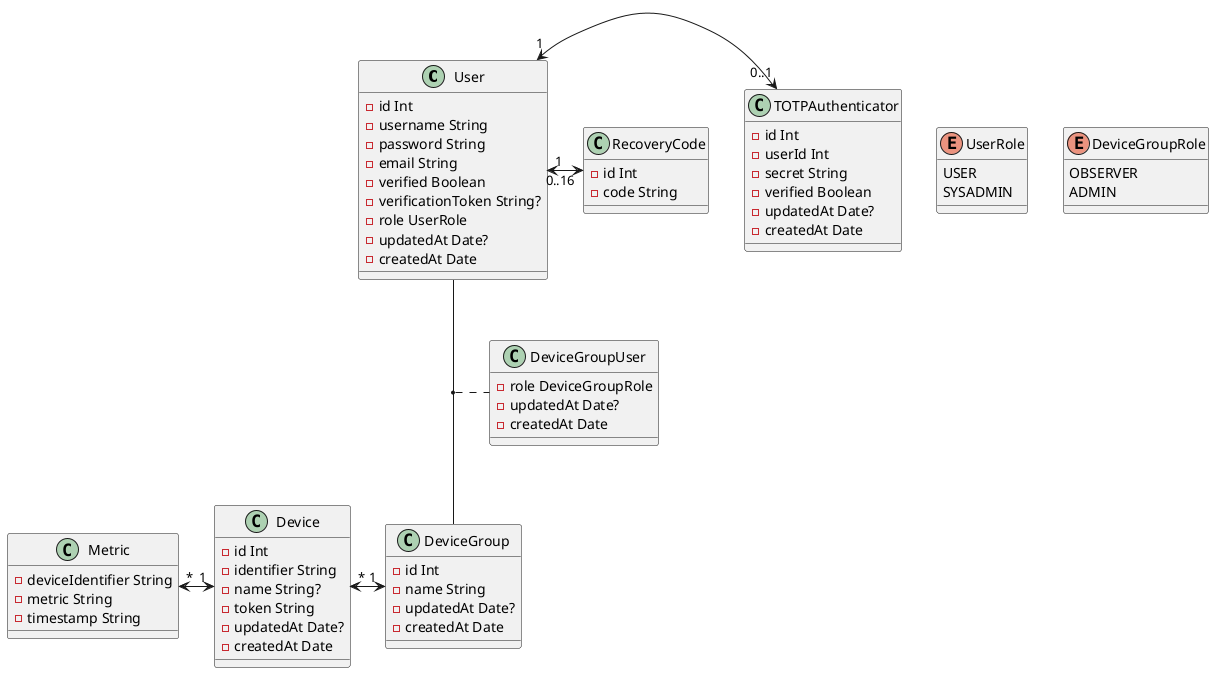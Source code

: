 @startuml datenschema
class User {
    -id Int
    -username String
    -password String
    -email String
    -verified Boolean
    -verificationToken String?
    -role UserRole
    -updatedAt Date?
    -createdAt Date
}

class TOTPAuthenticator {
    -id Int
    -userId Int
    -secret String
    -verified Boolean
    -updatedAt Date?
    -createdAt Date
}

class RecoveryCode {
    -id Int
    -code String
}

class Device {
    -id Int
    -identifier String
    -name String?
    -token String
    -updatedAt Date?
    -createdAt Date
}

class DeviceGroup {
    -id Int
    -name String
    -updatedAt Date?
    -createdAt Date
}

enum UserRole {
    USER
    SYSADMIN
}

enum DeviceGroupRole {
    OBSERVER
    ADMIN
}

class DeviceGroupUser {
    -role DeviceGroupRole
    -updatedAt Date?
    -createdAt Date
}

class Metric {
    -deviceIdentifier String
    -metric String
    -timestamp String
}

(User, DeviceGroup) .. DeviceGroupUser

User "1" <-> "0..1" TOTPAuthenticator

User "1" <-> "0..16" RecoveryCode

Device "*" <-> "1" DeviceGroup

Metric "*" <-> "1" Device
@enduml